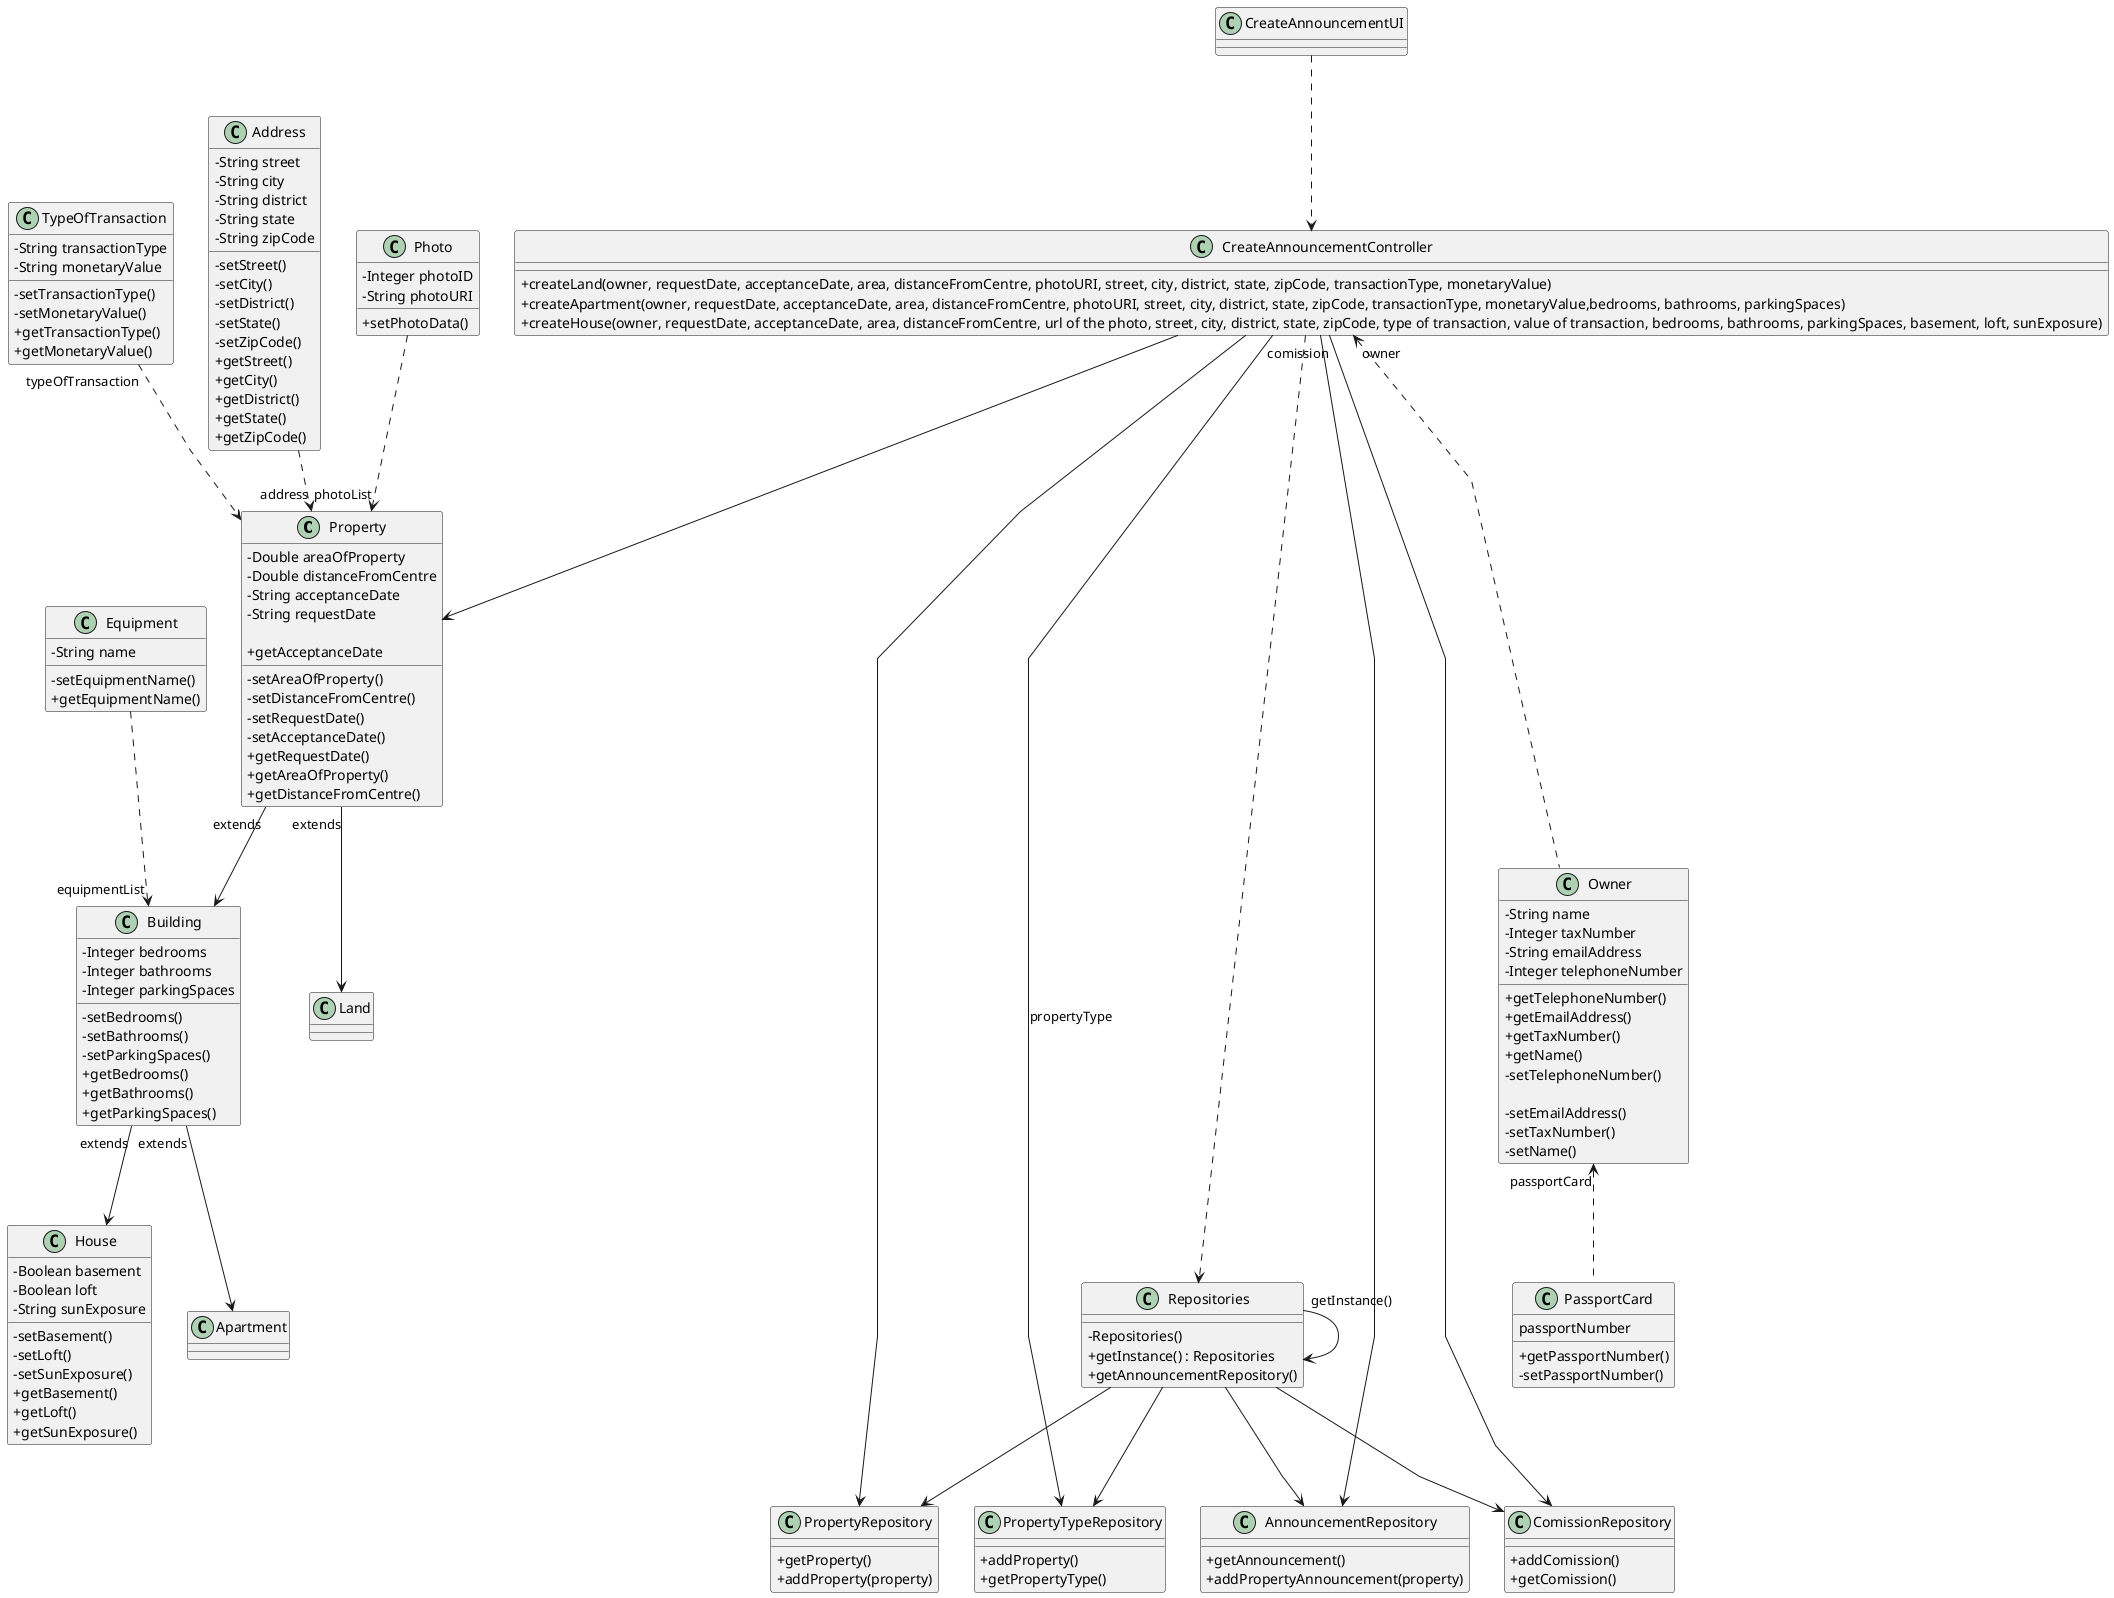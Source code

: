 @startuml
'skinparam monochrome true
skinparam packageStyle rectangle
skinparam shadowing false
skinparam linetype polyline
'skinparam linetype orto

skinparam classAttributeIconSize 0

'left to right direction

class Property{
    -Double areaOfProperty
    -Double distanceFromCentre
    -String acceptanceDate
    -String requestDate

    -setAreaOfProperty()
    -setDistanceFromCentre()
    -setRequestDate()
    -setAcceptanceDate()
    +getRequestDate()
    +getAcceptanceDate
    +getAreaOfProperty()
    +getDistanceFromCentre()

}

class TypeOfTransaction{
    -String transactionType
    -String monetaryValue

    -setTransactionType()
    -setMonetaryValue()
    +getTransactionType()
    +getMonetaryValue()
}

class Address{
    -String street
    -String city
    -String district
    -String state
    -String zipCode

    -setStreet()
    -setCity()
    -setDistrict()
    -setState()
    -setZipCode()
    +getStreet()
    +getCity()
    +getDistrict()
    +getState()
    +getZipCode()
}

class PropertyTypeRepository{
    +addProperty()
    +getPropertyType()
}

class Photo{
    -Integer photoID
    -String photoURI

    +setPhotoData()
}

class Building{
    -Integer bedrooms
    -Integer bathrooms
    -Integer parkingSpaces

    -setBedrooms()
    -setBathrooms()
    -setParkingSpaces()
    +getBedrooms()
    +getBathrooms()
    +getParkingSpaces()
}

class Equipment{
    -String name

    -setEquipmentName()
    +getEquipmentName()
}

class House{
    -Boolean basement
    -Boolean loft
    -String sunExposure

    -setBasement()
    -setLoft()
    -setSunExposure()
    +getBasement()
    +getLoft()
    +getSunExposure()
}
class ComissionRepository{
    +addComission()
    +getComission()
}

class Owner{
    -String name
    -Integer taxNumber
    -String emailAddress
    -Integer telephoneNumber

    +getTelephoneNumber()
    +getEmailAddress()
    +getTaxNumber()
    +getName()
    -setTelephoneNumber()

    -setEmailAddress()
    -setTaxNumber()
    -setName()
}

class CreateAnnouncementController{
    + createLand(owner, requestDate, acceptanceDate, area, distanceFromCentre, photoURI, street, city, district, state, zipCode, transactionType, monetaryValue)
    + createApartment(owner, requestDate, acceptanceDate, area, distanceFromCentre, photoURI, street, city, district, state, zipCode, transactionType, monetaryValue,bedrooms, bathrooms, parkingSpaces)
    + createHouse(owner, requestDate, acceptanceDate, area, distanceFromCentre, url of the photo, street, city, district, state, zipCode, type of transaction, value of transaction, bedrooms, bathrooms, parkingSpaces, basement, loft, sunExposure)

}
class AnnouncementRepository{
    +getAnnouncement()
    +addPropertyAnnouncement(property)
}

class Land{}

class PassportCard{
    passportNumber

    +getPassportNumber()
    -setPassportNumber()
}

class PropertyRepository{
    +getProperty()
    +addProperty(property)
}
class Apartment{}

class Repositories {
    - Repositories()
    +getInstance() : Repositories
    +getAnnouncementRepository()
}
class CreateAnnouncementUI{}

CreateAnnouncementController ...-> Repositories
Repositories "getInstance()" --> Repositories
Repositories --> AnnouncementRepository
Repositories --> PropertyTypeRepository
Repositories --> PropertyRepository
Repositories --> ComissionRepository
CreateAnnouncementController "owner" <... Owner
CreateAnnouncementController --> PropertyTypeRepository : propertyType
Property "extends" --> Land
CreateAnnouncementUI ..> CreateAnnouncementController
CreateAnnouncementController --> Property
TypeOfTransaction "typeOfTransaction" ..> Property
Address ..> "address" Property
Equipment ..> "equipmentList" Building
Photo ..> "photoList" Property
Owner "passportCard" <.. PassportCard
Property "extends" --> Building
Building "extends" --> House
CreateAnnouncementController --> AnnouncementRepository
Building "extends" --> Apartment
CreateAnnouncementController "comission" --> ComissionRepository
CreateAnnouncementController --> PropertyRepository




@enduml
